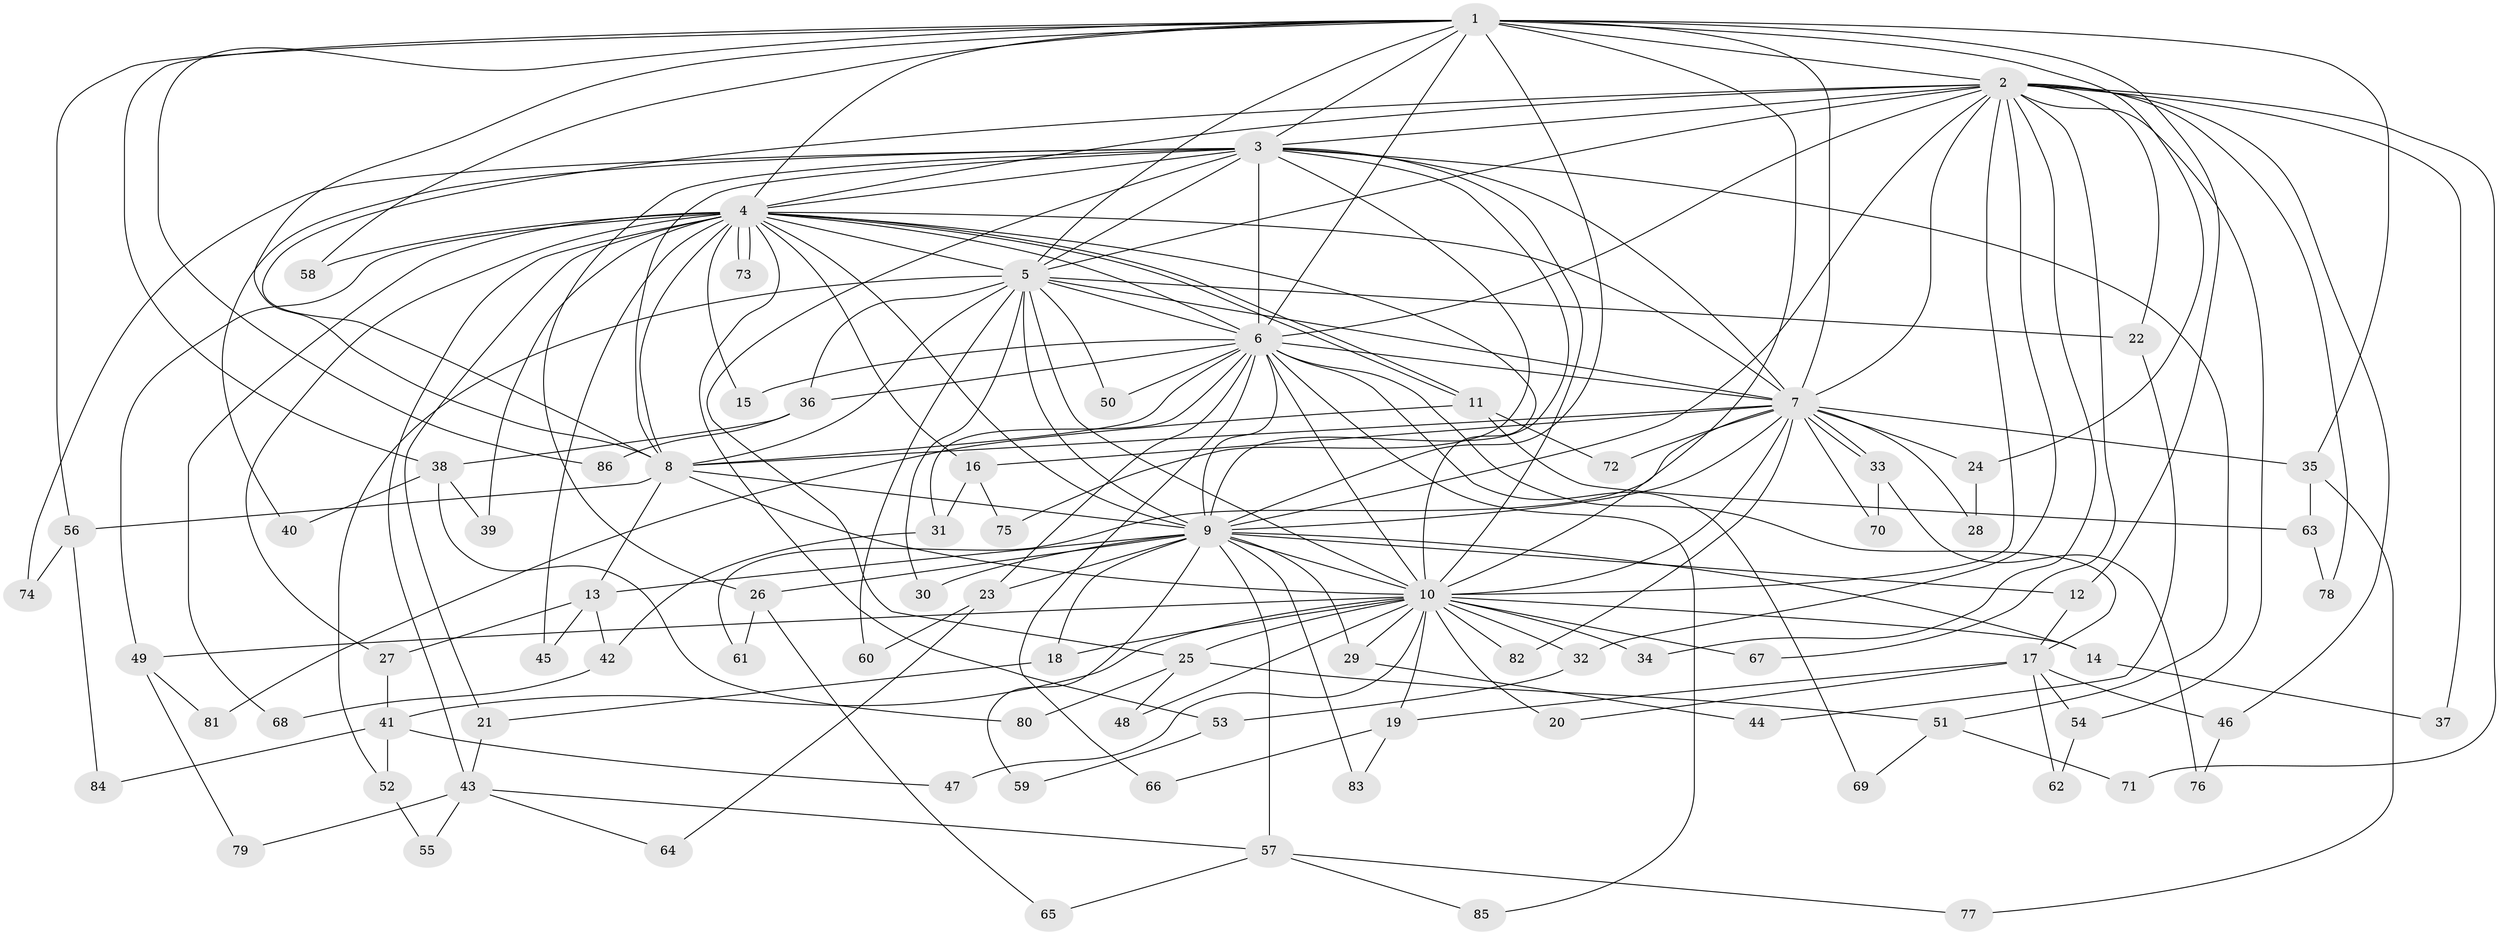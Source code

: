 // coarse degree distribution, {20: 0.023255813953488372, 15: 0.046511627906976744, 14: 0.023255813953488372, 13: 0.023255813953488372, 12: 0.046511627906976744, 6: 0.06976744186046512, 7: 0.046511627906976744, 2: 0.4186046511627907, 4: 0.09302325581395349, 3: 0.13953488372093023, 8: 0.046511627906976744, 1: 0.023255813953488372}
// Generated by graph-tools (version 1.1) at 2025/49/03/04/25 22:49:34]
// undirected, 86 vertices, 197 edges
graph export_dot {
  node [color=gray90,style=filled];
  1;
  2;
  3;
  4;
  5;
  6;
  7;
  8;
  9;
  10;
  11;
  12;
  13;
  14;
  15;
  16;
  17;
  18;
  19;
  20;
  21;
  22;
  23;
  24;
  25;
  26;
  27;
  28;
  29;
  30;
  31;
  32;
  33;
  34;
  35;
  36;
  37;
  38;
  39;
  40;
  41;
  42;
  43;
  44;
  45;
  46;
  47;
  48;
  49;
  50;
  51;
  52;
  53;
  54;
  55;
  56;
  57;
  58;
  59;
  60;
  61;
  62;
  63;
  64;
  65;
  66;
  67;
  68;
  69;
  70;
  71;
  72;
  73;
  74;
  75;
  76;
  77;
  78;
  79;
  80;
  81;
  82;
  83;
  84;
  85;
  86;
  1 -- 2;
  1 -- 3;
  1 -- 4;
  1 -- 5;
  1 -- 6;
  1 -- 7;
  1 -- 8;
  1 -- 9;
  1 -- 10;
  1 -- 12;
  1 -- 24;
  1 -- 35;
  1 -- 38;
  1 -- 56;
  1 -- 58;
  1 -- 86;
  2 -- 3;
  2 -- 4;
  2 -- 5;
  2 -- 6;
  2 -- 7;
  2 -- 8;
  2 -- 9;
  2 -- 10;
  2 -- 22;
  2 -- 32;
  2 -- 34;
  2 -- 37;
  2 -- 46;
  2 -- 54;
  2 -- 67;
  2 -- 71;
  2 -- 78;
  3 -- 4;
  3 -- 5;
  3 -- 6;
  3 -- 7;
  3 -- 8;
  3 -- 9;
  3 -- 10;
  3 -- 25;
  3 -- 26;
  3 -- 40;
  3 -- 51;
  3 -- 74;
  3 -- 75;
  4 -- 5;
  4 -- 6;
  4 -- 7;
  4 -- 8;
  4 -- 9;
  4 -- 10;
  4 -- 11;
  4 -- 11;
  4 -- 15;
  4 -- 16;
  4 -- 21;
  4 -- 27;
  4 -- 39;
  4 -- 43;
  4 -- 45;
  4 -- 49;
  4 -- 53;
  4 -- 58;
  4 -- 68;
  4 -- 73;
  4 -- 73;
  5 -- 6;
  5 -- 7;
  5 -- 8;
  5 -- 9;
  5 -- 10;
  5 -- 22;
  5 -- 30;
  5 -- 36;
  5 -- 50;
  5 -- 52;
  5 -- 60;
  6 -- 7;
  6 -- 8;
  6 -- 9;
  6 -- 10;
  6 -- 15;
  6 -- 17;
  6 -- 23;
  6 -- 31;
  6 -- 36;
  6 -- 50;
  6 -- 66;
  6 -- 69;
  6 -- 85;
  7 -- 8;
  7 -- 9;
  7 -- 10;
  7 -- 16;
  7 -- 24;
  7 -- 28;
  7 -- 33;
  7 -- 33;
  7 -- 35;
  7 -- 61;
  7 -- 70;
  7 -- 72;
  7 -- 82;
  8 -- 9;
  8 -- 10;
  8 -- 13;
  8 -- 56;
  9 -- 10;
  9 -- 12;
  9 -- 13;
  9 -- 14;
  9 -- 18;
  9 -- 23;
  9 -- 26;
  9 -- 29;
  9 -- 30;
  9 -- 57;
  9 -- 59;
  9 -- 83;
  10 -- 14;
  10 -- 18;
  10 -- 19;
  10 -- 20;
  10 -- 25;
  10 -- 29;
  10 -- 32;
  10 -- 34;
  10 -- 41;
  10 -- 47;
  10 -- 48;
  10 -- 49;
  10 -- 67;
  10 -- 82;
  11 -- 63;
  11 -- 72;
  11 -- 81;
  12 -- 17;
  13 -- 27;
  13 -- 42;
  13 -- 45;
  14 -- 37;
  16 -- 31;
  16 -- 75;
  17 -- 19;
  17 -- 20;
  17 -- 46;
  17 -- 54;
  17 -- 62;
  18 -- 21;
  19 -- 66;
  19 -- 83;
  21 -- 43;
  22 -- 44;
  23 -- 60;
  23 -- 64;
  24 -- 28;
  25 -- 48;
  25 -- 51;
  25 -- 80;
  26 -- 61;
  26 -- 65;
  27 -- 41;
  29 -- 44;
  31 -- 42;
  32 -- 53;
  33 -- 70;
  33 -- 76;
  35 -- 63;
  35 -- 77;
  36 -- 38;
  36 -- 86;
  38 -- 39;
  38 -- 40;
  38 -- 80;
  41 -- 47;
  41 -- 52;
  41 -- 84;
  42 -- 68;
  43 -- 55;
  43 -- 57;
  43 -- 64;
  43 -- 79;
  46 -- 76;
  49 -- 79;
  49 -- 81;
  51 -- 69;
  51 -- 71;
  52 -- 55;
  53 -- 59;
  54 -- 62;
  56 -- 74;
  56 -- 84;
  57 -- 65;
  57 -- 77;
  57 -- 85;
  63 -- 78;
}
